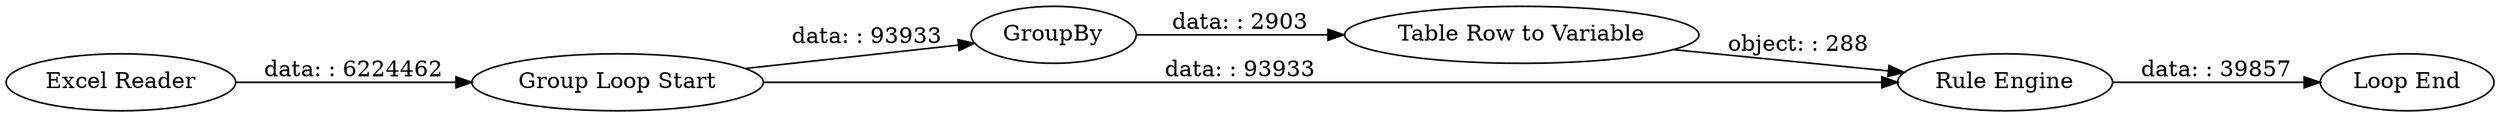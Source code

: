 digraph {
	"-4032399978572155379_3" [label=GroupBy]
	"-4032399978572155379_2" [label="Group Loop Start"]
	"-4032399978572155379_1" [label="Excel Reader"]
	"-4032399978572155379_4" [label="Table Row to Variable"]
	"-4032399978572155379_6" [label="Loop End"]
	"-4032399978572155379_5" [label="Rule Engine"]
	"-4032399978572155379_1" -> "-4032399978572155379_2" [label="data: : 6224462"]
	"-4032399978572155379_2" -> "-4032399978572155379_3" [label="data: : 93933"]
	"-4032399978572155379_2" -> "-4032399978572155379_5" [label="data: : 93933"]
	"-4032399978572155379_4" -> "-4032399978572155379_5" [label="object: : 288"]
	"-4032399978572155379_3" -> "-4032399978572155379_4" [label="data: : 2903"]
	"-4032399978572155379_5" -> "-4032399978572155379_6" [label="data: : 39857"]
	rankdir=LR
}
